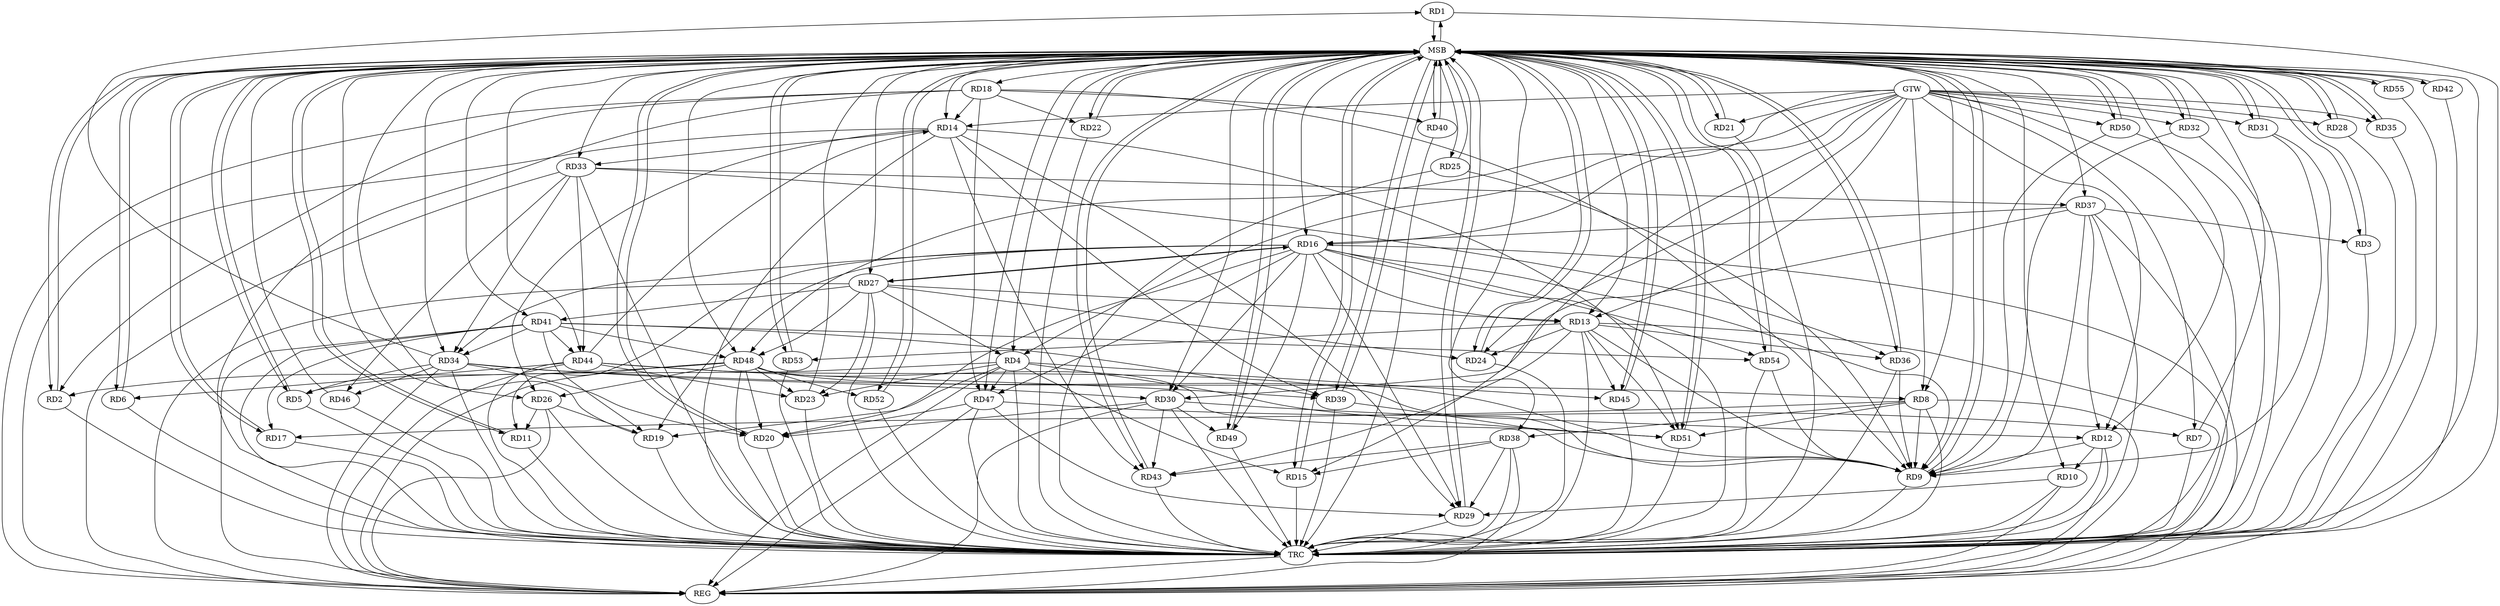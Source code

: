 strict digraph G {
  RD1 [ label="RD1" ];
  RD2 [ label="RD2" ];
  RD3 [ label="RD3" ];
  RD4 [ label="RD4" ];
  RD5 [ label="RD5" ];
  RD6 [ label="RD6" ];
  RD7 [ label="RD7" ];
  RD8 [ label="RD8" ];
  RD9 [ label="RD9" ];
  RD10 [ label="RD10" ];
  RD11 [ label="RD11" ];
  RD12 [ label="RD12" ];
  RD13 [ label="RD13" ];
  RD14 [ label="RD14" ];
  RD15 [ label="RD15" ];
  RD16 [ label="RD16" ];
  RD17 [ label="RD17" ];
  RD18 [ label="RD18" ];
  RD19 [ label="RD19" ];
  RD20 [ label="RD20" ];
  RD21 [ label="RD21" ];
  RD22 [ label="RD22" ];
  RD23 [ label="RD23" ];
  RD24 [ label="RD24" ];
  RD25 [ label="RD25" ];
  RD26 [ label="RD26" ];
  RD27 [ label="RD27" ];
  RD28 [ label="RD28" ];
  RD29 [ label="RD29" ];
  RD30 [ label="RD30" ];
  RD31 [ label="RD31" ];
  RD32 [ label="RD32" ];
  RD33 [ label="RD33" ];
  RD34 [ label="RD34" ];
  RD35 [ label="RD35" ];
  RD36 [ label="RD36" ];
  RD37 [ label="RD37" ];
  RD38 [ label="RD38" ];
  RD39 [ label="RD39" ];
  RD40 [ label="RD40" ];
  RD41 [ label="RD41" ];
  RD42 [ label="RD42" ];
  RD43 [ label="RD43" ];
  RD44 [ label="RD44" ];
  RD45 [ label="RD45" ];
  RD46 [ label="RD46" ];
  RD47 [ label="RD47" ];
  RD48 [ label="RD48" ];
  RD49 [ label="RD49" ];
  RD50 [ label="RD50" ];
  RD51 [ label="RD51" ];
  RD52 [ label="RD52" ];
  RD53 [ label="RD53" ];
  RD54 [ label="RD54" ];
  RD55 [ label="RD55" ];
  GTW [ label="GTW" ];
  REG [ label="REG" ];
  MSB [ label="MSB" ];
  TRC [ label="TRC" ];
  RD34 -> RD1;
  RD18 -> RD2;
  RD48 -> RD2;
  RD37 -> RD3;
  RD4 -> RD5;
  RD4 -> RD15;
  RD4 -> RD19;
  RD4 -> RD23;
  RD27 -> RD4;
  RD4 -> RD45;
  RD4 -> RD47;
  RD4 -> RD51;
  RD34 -> RD5;
  RD44 -> RD6;
  RD47 -> RD7;
  RD8 -> RD9;
  RD8 -> RD17;
  RD34 -> RD8;
  RD8 -> RD38;
  RD8 -> RD51;
  RD13 -> RD9;
  RD16 -> RD9;
  RD18 -> RD9;
  RD48 -> RD9;
  RD12 -> RD10;
  RD10 -> RD29;
  RD16 -> RD11;
  RD26 -> RD11;
  RD30 -> RD12;
  RD37 -> RD12;
  RD16 -> RD13;
  RD13 -> RD24;
  RD27 -> RD13;
  RD13 -> RD36;
  RD13 -> RD43;
  RD13 -> RD45;
  RD13 -> RD51;
  RD13 -> RD53;
  RD18 -> RD14;
  RD14 -> RD26;
  RD14 -> RD29;
  RD14 -> RD33;
  RD14 -> RD39;
  RD14 -> RD43;
  RD44 -> RD14;
  RD14 -> RD51;
  RD38 -> RD15;
  RD16 -> RD19;
  RD16 -> RD20;
  RD16 -> RD27;
  RD27 -> RD16;
  RD16 -> RD29;
  RD16 -> RD30;
  RD16 -> RD34;
  RD37 -> RD16;
  RD16 -> RD47;
  RD16 -> RD49;
  RD16 -> RD54;
  RD41 -> RD17;
  RD18 -> RD22;
  RD18 -> RD40;
  RD18 -> RD47;
  RD26 -> RD19;
  RD41 -> RD19;
  RD30 -> RD20;
  RD34 -> RD20;
  RD47 -> RD20;
  RD48 -> RD20;
  RD27 -> RD23;
  RD44 -> RD23;
  RD48 -> RD23;
  RD27 -> RD24;
  RD48 -> RD26;
  RD27 -> RD41;
  RD27 -> RD48;
  RD38 -> RD29;
  RD47 -> RD29;
  RD34 -> RD30;
  RD37 -> RD30;
  RD30 -> RD43;
  RD30 -> RD49;
  RD33 -> RD34;
  RD33 -> RD36;
  RD33 -> RD37;
  RD33 -> RD44;
  RD33 -> RD46;
  RD41 -> RD34;
  RD34 -> RD46;
  RD38 -> RD43;
  RD41 -> RD39;
  RD44 -> RD39;
  RD41 -> RD44;
  RD41 -> RD48;
  RD41 -> RD54;
  RD48 -> RD51;
  RD48 -> RD52;
  GTW -> RD15;
  GTW -> RD31;
  GTW -> RD32;
  GTW -> RD12;
  GTW -> RD4;
  GTW -> RD28;
  GTW -> RD13;
  GTW -> RD21;
  GTW -> RD14;
  GTW -> RD8;
  GTW -> RD24;
  GTW -> RD48;
  GTW -> RD16;
  GTW -> RD35;
  GTW -> RD50;
  GTW -> RD7;
  RD4 -> REG;
  RD8 -> REG;
  RD10 -> REG;
  RD12 -> REG;
  RD13 -> REG;
  RD14 -> REG;
  RD16 -> REG;
  RD18 -> REG;
  RD26 -> REG;
  RD27 -> REG;
  RD30 -> REG;
  RD33 -> REG;
  RD34 -> REG;
  RD37 -> REG;
  RD38 -> REG;
  RD41 -> REG;
  RD44 -> REG;
  RD47 -> REG;
  RD48 -> REG;
  RD1 -> MSB;
  MSB -> RD4;
  MSB -> RD27;
  MSB -> RD36;
  MSB -> RD40;
  MSB -> REG;
  RD2 -> MSB;
  MSB -> RD10;
  MSB -> RD47;
  RD3 -> MSB;
  MSB -> RD9;
  MSB -> RD45;
  MSB -> RD51;
  MSB -> RD52;
  RD5 -> MSB;
  MSB -> RD24;
  MSB -> RD48;
  RD6 -> MSB;
  MSB -> RD22;
  MSB -> RD38;
  RD7 -> MSB;
  MSB -> RD3;
  MSB -> RD18;
  MSB -> RD41;
  RD9 -> MSB;
  MSB -> RD13;
  MSB -> RD14;
  MSB -> RD25;
  MSB -> RD34;
  MSB -> RD42;
  MSB -> RD44;
  RD11 -> MSB;
  MSB -> RD2;
  MSB -> RD12;
  MSB -> RD16;
  MSB -> RD17;
  MSB -> RD28;
  MSB -> RD49;
  MSB -> RD50;
  RD15 -> MSB;
  MSB -> RD11;
  MSB -> RD55;
  RD17 -> MSB;
  MSB -> RD20;
  MSB -> RD54;
  RD19 -> MSB;
  MSB -> RD31;
  MSB -> RD53;
  RD20 -> MSB;
  RD21 -> MSB;
  MSB -> RD5;
  MSB -> RD43;
  RD22 -> MSB;
  RD23 -> MSB;
  MSB -> RD15;
  RD24 -> MSB;
  MSB -> RD6;
  RD25 -> MSB;
  RD28 -> MSB;
  MSB -> RD39;
  RD29 -> MSB;
  RD31 -> MSB;
  MSB -> RD30;
  RD32 -> MSB;
  MSB -> RD37;
  RD35 -> MSB;
  RD36 -> MSB;
  MSB -> RD33;
  RD39 -> MSB;
  MSB -> RD32;
  MSB -> RD35;
  RD40 -> MSB;
  RD42 -> MSB;
  MSB -> RD8;
  RD43 -> MSB;
  RD45 -> MSB;
  RD46 -> MSB;
  RD49 -> MSB;
  MSB -> RD29;
  RD50 -> MSB;
  MSB -> RD1;
  RD51 -> MSB;
  MSB -> RD26;
  RD52 -> MSB;
  MSB -> RD21;
  RD53 -> MSB;
  RD54 -> MSB;
  RD55 -> MSB;
  RD1 -> TRC;
  RD2 -> TRC;
  RD3 -> TRC;
  RD4 -> TRC;
  RD5 -> TRC;
  RD6 -> TRC;
  RD7 -> TRC;
  RD8 -> TRC;
  RD9 -> TRC;
  RD10 -> TRC;
  RD11 -> TRC;
  RD12 -> TRC;
  RD13 -> TRC;
  RD14 -> TRC;
  RD15 -> TRC;
  RD16 -> TRC;
  RD17 -> TRC;
  RD18 -> TRC;
  RD19 -> TRC;
  RD20 -> TRC;
  RD21 -> TRC;
  RD22 -> TRC;
  RD23 -> TRC;
  RD24 -> TRC;
  RD25 -> TRC;
  RD26 -> TRC;
  RD27 -> TRC;
  RD28 -> TRC;
  RD29 -> TRC;
  RD30 -> TRC;
  RD31 -> TRC;
  RD32 -> TRC;
  RD33 -> TRC;
  RD34 -> TRC;
  RD35 -> TRC;
  RD36 -> TRC;
  RD37 -> TRC;
  RD38 -> TRC;
  RD39 -> TRC;
  RD40 -> TRC;
  RD41 -> TRC;
  RD42 -> TRC;
  RD43 -> TRC;
  RD44 -> TRC;
  RD45 -> TRC;
  RD46 -> TRC;
  RD47 -> TRC;
  RD48 -> TRC;
  RD49 -> TRC;
  RD50 -> TRC;
  RD51 -> TRC;
  RD52 -> TRC;
  RD53 -> TRC;
  RD54 -> TRC;
  RD55 -> TRC;
  GTW -> TRC;
  TRC -> REG;
  RD36 -> RD9;
  RD32 -> RD9;
  RD39 -> RD9;
  RD44 -> RD9;
  RD50 -> RD9;
  RD37 -> RD9;
  RD25 -> RD9;
  RD12 -> RD9;
  RD54 -> RD9;
  RD31 -> RD9;
}

